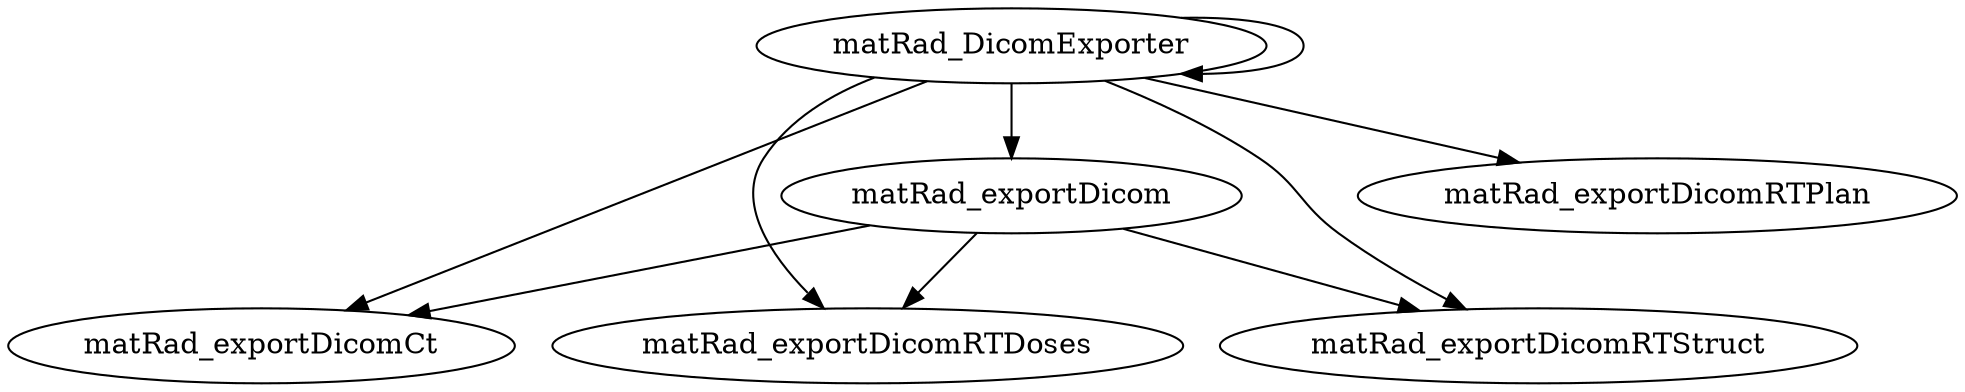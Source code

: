 /* Created by mdot for Matlab */
digraph m2html {
  matRad_DicomExporter -> matRad_DicomExporter;
  matRad_DicomExporter -> matRad_exportDicom;
  matRad_DicomExporter -> matRad_exportDicomCt;
  matRad_DicomExporter -> matRad_exportDicomRTDoses;
  matRad_DicomExporter -> matRad_exportDicomRTPlan;
  matRad_DicomExporter -> matRad_exportDicomRTStruct;
  matRad_exportDicom -> matRad_exportDicomCt;
  matRad_exportDicom -> matRad_exportDicomRTDoses;
  matRad_exportDicom -> matRad_exportDicomRTStruct;

  matRad_DicomExporter [URL="matRad_DicomExporter.html"];
  matRad_exportDicom [URL="matRad_exportDicom.html"];
  matRad_exportDicomCt [URL="matRad_exportDicomCt.html"];
  matRad_exportDicomRTDoses [URL="matRad_exportDicomRTDoses.html"];
  matRad_exportDicomRTPlan [URL="matRad_exportDicomRTPlan.html"];
  matRad_exportDicomRTStruct [URL="matRad_exportDicomRTStruct.html"];
}